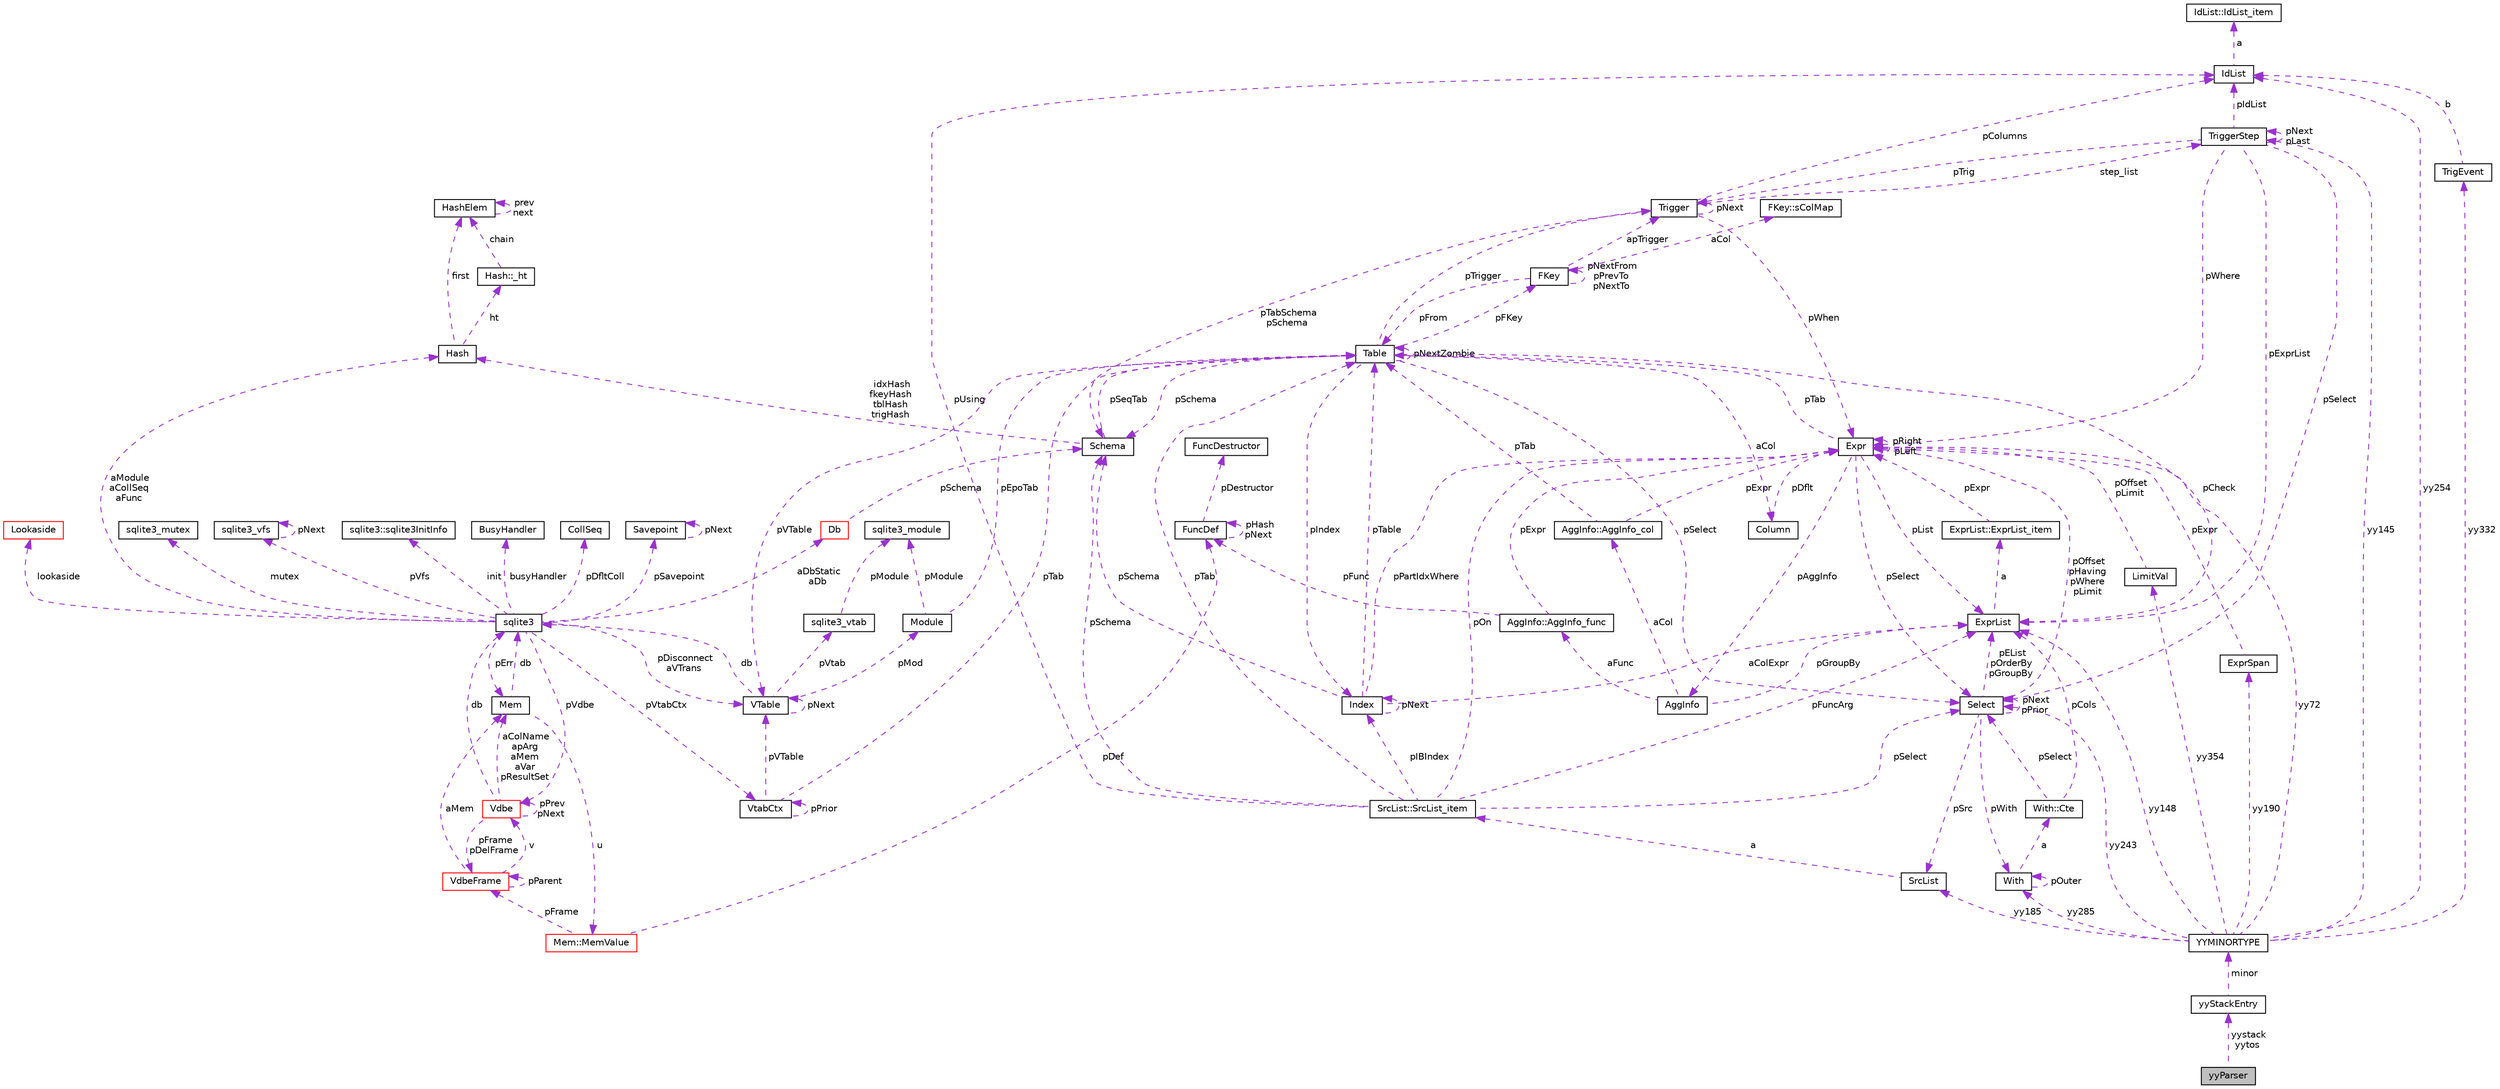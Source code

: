 digraph "yyParser"
{
  edge [fontname="Helvetica",fontsize="10",labelfontname="Helvetica",labelfontsize="10"];
  node [fontname="Helvetica",fontsize="10",shape=record];
  Node1 [label="yyParser",height=0.2,width=0.4,color="black", fillcolor="grey75", style="filled", fontcolor="black"];
  Node2 -> Node1 [dir="back",color="darkorchid3",fontsize="10",style="dashed",label=" yystack\nyytos" ,fontname="Helvetica"];
  Node2 [label="yyStackEntry",height=0.2,width=0.4,color="black", fillcolor="white", style="filled",URL="$structyyStackEntry.html"];
  Node3 -> Node2 [dir="back",color="darkorchid3",fontsize="10",style="dashed",label=" minor" ,fontname="Helvetica"];
  Node3 [label="YYMINORTYPE",height=0.2,width=0.4,color="black", fillcolor="white", style="filled",URL="$unionYYMINORTYPE.html"];
  Node4 -> Node3 [dir="back",color="darkorchid3",fontsize="10",style="dashed",label=" yy145" ,fontname="Helvetica"];
  Node4 [label="TriggerStep",height=0.2,width=0.4,color="black", fillcolor="white", style="filled",URL="$structTriggerStep.html"];
  Node4 -> Node4 [dir="back",color="darkorchid3",fontsize="10",style="dashed",label=" pNext\npLast" ,fontname="Helvetica"];
  Node5 -> Node4 [dir="back",color="darkorchid3",fontsize="10",style="dashed",label=" pWhere" ,fontname="Helvetica"];
  Node5 [label="Expr",height=0.2,width=0.4,color="black", fillcolor="white", style="filled",URL="$structExpr.html"];
  Node6 -> Node5 [dir="back",color="darkorchid3",fontsize="10",style="dashed",label=" pAggInfo" ,fontname="Helvetica"];
  Node6 [label="AggInfo",height=0.2,width=0.4,color="black", fillcolor="white", style="filled",URL="$structAggInfo.html"];
  Node7 -> Node6 [dir="back",color="darkorchid3",fontsize="10",style="dashed",label=" aCol" ,fontname="Helvetica"];
  Node7 [label="AggInfo::AggInfo_col",height=0.2,width=0.4,color="black", fillcolor="white", style="filled",URL="$structAggInfo_1_1AggInfo__col.html"];
  Node5 -> Node7 [dir="back",color="darkorchid3",fontsize="10",style="dashed",label=" pExpr" ,fontname="Helvetica"];
  Node8 -> Node7 [dir="back",color="darkorchid3",fontsize="10",style="dashed",label=" pTab" ,fontname="Helvetica"];
  Node8 [label="Table",height=0.2,width=0.4,color="black", fillcolor="white", style="filled",URL="$structTable.html"];
  Node9 -> Node8 [dir="back",color="darkorchid3",fontsize="10",style="dashed",label=" pSchema" ,fontname="Helvetica"];
  Node9 [label="Schema",height=0.2,width=0.4,color="black", fillcolor="white", style="filled",URL="$structSchema.html"];
  Node8 -> Node9 [dir="back",color="darkorchid3",fontsize="10",style="dashed",label=" pSeqTab" ,fontname="Helvetica"];
  Node10 -> Node9 [dir="back",color="darkorchid3",fontsize="10",style="dashed",label=" idxHash\nfkeyHash\ntblHash\ntrigHash" ,fontname="Helvetica"];
  Node10 [label="Hash",height=0.2,width=0.4,color="black", fillcolor="white", style="filled",URL="$structHash.html"];
  Node11 -> Node10 [dir="back",color="darkorchid3",fontsize="10",style="dashed",label=" ht" ,fontname="Helvetica"];
  Node11 [label="Hash::_ht",height=0.2,width=0.4,color="black", fillcolor="white", style="filled",URL="$structHash_1_1__ht.html"];
  Node12 -> Node11 [dir="back",color="darkorchid3",fontsize="10",style="dashed",label=" chain" ,fontname="Helvetica"];
  Node12 [label="HashElem",height=0.2,width=0.4,color="black", fillcolor="white", style="filled",URL="$structHashElem.html"];
  Node12 -> Node12 [dir="back",color="darkorchid3",fontsize="10",style="dashed",label=" prev\nnext" ,fontname="Helvetica"];
  Node12 -> Node10 [dir="back",color="darkorchid3",fontsize="10",style="dashed",label=" first" ,fontname="Helvetica"];
  Node13 -> Node8 [dir="back",color="darkorchid3",fontsize="10",style="dashed",label=" aCol" ,fontname="Helvetica"];
  Node13 [label="Column",height=0.2,width=0.4,color="black", fillcolor="white", style="filled",URL="$structColumn.html"];
  Node5 -> Node13 [dir="back",color="darkorchid3",fontsize="10",style="dashed",label=" pDflt" ,fontname="Helvetica"];
  Node14 -> Node8 [dir="back",color="darkorchid3",fontsize="10",style="dashed",label=" pFKey" ,fontname="Helvetica"];
  Node14 [label="FKey",height=0.2,width=0.4,color="black", fillcolor="white", style="filled",URL="$structFKey.html"];
  Node15 -> Node14 [dir="back",color="darkorchid3",fontsize="10",style="dashed",label=" aCol" ,fontname="Helvetica"];
  Node15 [label="FKey::sColMap",height=0.2,width=0.4,color="black", fillcolor="white", style="filled",URL="$structFKey_1_1sColMap.html"];
  Node14 -> Node14 [dir="back",color="darkorchid3",fontsize="10",style="dashed",label=" pNextFrom\npPrevTo\npNextTo" ,fontname="Helvetica"];
  Node8 -> Node14 [dir="back",color="darkorchid3",fontsize="10",style="dashed",label=" pFrom" ,fontname="Helvetica"];
  Node16 -> Node14 [dir="back",color="darkorchid3",fontsize="10",style="dashed",label=" apTrigger" ,fontname="Helvetica"];
  Node16 [label="Trigger",height=0.2,width=0.4,color="black", fillcolor="white", style="filled",URL="$structTrigger.html"];
  Node4 -> Node16 [dir="back",color="darkorchid3",fontsize="10",style="dashed",label=" step_list" ,fontname="Helvetica"];
  Node9 -> Node16 [dir="back",color="darkorchid3",fontsize="10",style="dashed",label=" pTabSchema\npSchema" ,fontname="Helvetica"];
  Node5 -> Node16 [dir="back",color="darkorchid3",fontsize="10",style="dashed",label=" pWhen" ,fontname="Helvetica"];
  Node17 -> Node16 [dir="back",color="darkorchid3",fontsize="10",style="dashed",label=" pColumns" ,fontname="Helvetica"];
  Node17 [label="IdList",height=0.2,width=0.4,color="black", fillcolor="white", style="filled",URL="$structIdList.html"];
  Node18 -> Node17 [dir="back",color="darkorchid3",fontsize="10",style="dashed",label=" a" ,fontname="Helvetica"];
  Node18 [label="IdList::IdList_item",height=0.2,width=0.4,color="black", fillcolor="white", style="filled",URL="$structIdList_1_1IdList__item.html"];
  Node16 -> Node16 [dir="back",color="darkorchid3",fontsize="10",style="dashed",label=" pNext" ,fontname="Helvetica"];
  Node19 -> Node8 [dir="back",color="darkorchid3",fontsize="10",style="dashed",label=" pVTable" ,fontname="Helvetica"];
  Node19 [label="VTable",height=0.2,width=0.4,color="black", fillcolor="white", style="filled",URL="$structVTable.html"];
  Node20 -> Node19 [dir="back",color="darkorchid3",fontsize="10",style="dashed",label=" db" ,fontname="Helvetica"];
  Node20 [label="sqlite3",height=0.2,width=0.4,color="black", fillcolor="white", style="filled",URL="$structsqlite3.html"];
  Node21 -> Node20 [dir="back",color="darkorchid3",fontsize="10",style="dashed",label=" pErr" ,fontname="Helvetica"];
  Node21 [label="Mem",height=0.2,width=0.4,color="black", fillcolor="white", style="filled",URL="$structMem.html"];
  Node22 -> Node21 [dir="back",color="darkorchid3",fontsize="10",style="dashed",label=" u" ,fontname="Helvetica"];
  Node22 [label="Mem::MemValue",height=0.2,width=0.4,color="red", fillcolor="white", style="filled",URL="$unionMem_1_1MemValue.html"];
  Node23 -> Node22 [dir="back",color="darkorchid3",fontsize="10",style="dashed",label=" pFrame" ,fontname="Helvetica"];
  Node23 [label="VdbeFrame",height=0.2,width=0.4,color="red", fillcolor="white", style="filled",URL="$structVdbeFrame.html"];
  Node21 -> Node23 [dir="back",color="darkorchid3",fontsize="10",style="dashed",label=" aMem" ,fontname="Helvetica"];
  Node24 -> Node23 [dir="back",color="darkorchid3",fontsize="10",style="dashed",label=" v" ,fontname="Helvetica"];
  Node24 [label="Vdbe",height=0.2,width=0.4,color="red", fillcolor="white", style="filled",URL="$structVdbe.html"];
  Node21 -> Node24 [dir="back",color="darkorchid3",fontsize="10",style="dashed",label=" aColName\napArg\naMem\naVar\npResultSet" ,fontname="Helvetica"];
  Node24 -> Node24 [dir="back",color="darkorchid3",fontsize="10",style="dashed",label=" pPrev\npNext" ,fontname="Helvetica"];
  Node20 -> Node24 [dir="back",color="darkorchid3",fontsize="10",style="dashed",label=" db" ,fontname="Helvetica"];
  Node23 -> Node24 [dir="back",color="darkorchid3",fontsize="10",style="dashed",label=" pFrame\npDelFrame" ,fontname="Helvetica"];
  Node23 -> Node23 [dir="back",color="darkorchid3",fontsize="10",style="dashed",label=" pParent" ,fontname="Helvetica"];
  Node25 -> Node22 [dir="back",color="darkorchid3",fontsize="10",style="dashed",label=" pDef" ,fontname="Helvetica"];
  Node25 [label="FuncDef",height=0.2,width=0.4,color="black", fillcolor="white", style="filled",URL="$structFuncDef.html"];
  Node26 -> Node25 [dir="back",color="darkorchid3",fontsize="10",style="dashed",label=" pDestructor" ,fontname="Helvetica"];
  Node26 [label="FuncDestructor",height=0.2,width=0.4,color="black", fillcolor="white", style="filled",URL="$structFuncDestructor.html"];
  Node25 -> Node25 [dir="back",color="darkorchid3",fontsize="10",style="dashed",label=" pHash\npNext" ,fontname="Helvetica"];
  Node20 -> Node21 [dir="back",color="darkorchid3",fontsize="10",style="dashed",label=" db" ,fontname="Helvetica"];
  Node24 -> Node20 [dir="back",color="darkorchid3",fontsize="10",style="dashed",label=" pVdbe" ,fontname="Helvetica"];
  Node27 -> Node20 [dir="back",color="darkorchid3",fontsize="10",style="dashed",label=" pSavepoint" ,fontname="Helvetica"];
  Node27 [label="Savepoint",height=0.2,width=0.4,color="black", fillcolor="white", style="filled",URL="$structSavepoint.html"];
  Node27 -> Node27 [dir="back",color="darkorchid3",fontsize="10",style="dashed",label=" pNext" ,fontname="Helvetica"];
  Node28 -> Node20 [dir="back",color="darkorchid3",fontsize="10",style="dashed",label=" lookaside" ,fontname="Helvetica"];
  Node28 [label="Lookaside",height=0.2,width=0.4,color="red", fillcolor="white", style="filled",URL="$structLookaside.html"];
  Node29 -> Node20 [dir="back",color="darkorchid3",fontsize="10",style="dashed",label=" mutex" ,fontname="Helvetica"];
  Node29 [label="sqlite3_mutex",height=0.2,width=0.4,color="black", fillcolor="white", style="filled",URL="$structsqlite3__mutex.html"];
  Node30 -> Node20 [dir="back",color="darkorchid3",fontsize="10",style="dashed",label=" pVfs" ,fontname="Helvetica"];
  Node30 [label="sqlite3_vfs",height=0.2,width=0.4,color="black", fillcolor="white", style="filled",URL="$structsqlite3__vfs.html"];
  Node30 -> Node30 [dir="back",color="darkorchid3",fontsize="10",style="dashed",label=" pNext" ,fontname="Helvetica"];
  Node31 -> Node20 [dir="back",color="darkorchid3",fontsize="10",style="dashed",label=" init" ,fontname="Helvetica"];
  Node31 [label="sqlite3::sqlite3InitInfo",height=0.2,width=0.4,color="black", fillcolor="white", style="filled",URL="$structsqlite3_1_1sqlite3InitInfo.html"];
  Node32 -> Node20 [dir="back",color="darkorchid3",fontsize="10",style="dashed",label=" busyHandler" ,fontname="Helvetica"];
  Node32 [label="BusyHandler",height=0.2,width=0.4,color="black", fillcolor="white", style="filled",URL="$structBusyHandler.html"];
  Node33 -> Node20 [dir="back",color="darkorchid3",fontsize="10",style="dashed",label=" pVtabCtx" ,fontname="Helvetica"];
  Node33 [label="VtabCtx",height=0.2,width=0.4,color="black", fillcolor="white", style="filled",URL="$structVtabCtx.html"];
  Node33 -> Node33 [dir="back",color="darkorchid3",fontsize="10",style="dashed",label=" pPrior" ,fontname="Helvetica"];
  Node19 -> Node33 [dir="back",color="darkorchid3",fontsize="10",style="dashed",label=" pVTable" ,fontname="Helvetica"];
  Node8 -> Node33 [dir="back",color="darkorchid3",fontsize="10",style="dashed",label=" pTab" ,fontname="Helvetica"];
  Node34 -> Node20 [dir="back",color="darkorchid3",fontsize="10",style="dashed",label=" pDfltColl" ,fontname="Helvetica"];
  Node34 [label="CollSeq",height=0.2,width=0.4,color="black", fillcolor="white", style="filled",URL="$structCollSeq.html"];
  Node19 -> Node20 [dir="back",color="darkorchid3",fontsize="10",style="dashed",label=" pDisconnect\naVTrans" ,fontname="Helvetica"];
  Node35 -> Node20 [dir="back",color="darkorchid3",fontsize="10",style="dashed",label=" aDbStatic\naDb" ,fontname="Helvetica"];
  Node35 [label="Db",height=0.2,width=0.4,color="red", fillcolor="white", style="filled",URL="$structDb.html"];
  Node9 -> Node35 [dir="back",color="darkorchid3",fontsize="10",style="dashed",label=" pSchema" ,fontname="Helvetica"];
  Node10 -> Node20 [dir="back",color="darkorchid3",fontsize="10",style="dashed",label=" aModule\naCollSeq\naFunc" ,fontname="Helvetica"];
  Node19 -> Node19 [dir="back",color="darkorchid3",fontsize="10",style="dashed",label=" pNext" ,fontname="Helvetica"];
  Node36 -> Node19 [dir="back",color="darkorchid3",fontsize="10",style="dashed",label=" pMod" ,fontname="Helvetica"];
  Node36 [label="Module",height=0.2,width=0.4,color="black", fillcolor="white", style="filled",URL="$structModule.html"];
  Node37 -> Node36 [dir="back",color="darkorchid3",fontsize="10",style="dashed",label=" pModule" ,fontname="Helvetica"];
  Node37 [label="sqlite3_module",height=0.2,width=0.4,color="black", fillcolor="white", style="filled",URL="$structsqlite3__module.html"];
  Node8 -> Node36 [dir="back",color="darkorchid3",fontsize="10",style="dashed",label=" pEpoTab" ,fontname="Helvetica"];
  Node38 -> Node19 [dir="back",color="darkorchid3",fontsize="10",style="dashed",label=" pVtab" ,fontname="Helvetica"];
  Node38 [label="sqlite3_vtab",height=0.2,width=0.4,color="black", fillcolor="white", style="filled",URL="$structsqlite3__vtab.html"];
  Node37 -> Node38 [dir="back",color="darkorchid3",fontsize="10",style="dashed",label=" pModule" ,fontname="Helvetica"];
  Node8 -> Node8 [dir="back",color="darkorchid3",fontsize="10",style="dashed",label=" pNextZombie" ,fontname="Helvetica"];
  Node16 -> Node8 [dir="back",color="darkorchid3",fontsize="10",style="dashed",label=" pTrigger" ,fontname="Helvetica"];
  Node39 -> Node8 [dir="back",color="darkorchid3",fontsize="10",style="dashed",label=" pSelect" ,fontname="Helvetica"];
  Node39 [label="Select",height=0.2,width=0.4,color="black", fillcolor="white", style="filled",URL="$structSelect.html"];
  Node5 -> Node39 [dir="back",color="darkorchid3",fontsize="10",style="dashed",label=" pOffset\npHaving\npWhere\npLimit" ,fontname="Helvetica"];
  Node40 -> Node39 [dir="back",color="darkorchid3",fontsize="10",style="dashed",label=" pWith" ,fontname="Helvetica"];
  Node40 [label="With",height=0.2,width=0.4,color="black", fillcolor="white", style="filled",URL="$structWith.html"];
  Node41 -> Node40 [dir="back",color="darkorchid3",fontsize="10",style="dashed",label=" a" ,fontname="Helvetica"];
  Node41 [label="With::Cte",height=0.2,width=0.4,color="black", fillcolor="white", style="filled",URL="$structWith_1_1Cte.html"];
  Node39 -> Node41 [dir="back",color="darkorchid3",fontsize="10",style="dashed",label=" pSelect" ,fontname="Helvetica"];
  Node42 -> Node41 [dir="back",color="darkorchid3",fontsize="10",style="dashed",label=" pCols" ,fontname="Helvetica"];
  Node42 [label="ExprList",height=0.2,width=0.4,color="black", fillcolor="white", style="filled",URL="$structExprList.html"];
  Node43 -> Node42 [dir="back",color="darkorchid3",fontsize="10",style="dashed",label=" a" ,fontname="Helvetica"];
  Node43 [label="ExprList::ExprList_item",height=0.2,width=0.4,color="black", fillcolor="white", style="filled",URL="$structExprList_1_1ExprList__item.html"];
  Node5 -> Node43 [dir="back",color="darkorchid3",fontsize="10",style="dashed",label=" pExpr" ,fontname="Helvetica"];
  Node40 -> Node40 [dir="back",color="darkorchid3",fontsize="10",style="dashed",label=" pOuter" ,fontname="Helvetica"];
  Node39 -> Node39 [dir="back",color="darkorchid3",fontsize="10",style="dashed",label=" pNext\npPrior" ,fontname="Helvetica"];
  Node44 -> Node39 [dir="back",color="darkorchid3",fontsize="10",style="dashed",label=" pSrc" ,fontname="Helvetica"];
  Node44 [label="SrcList",height=0.2,width=0.4,color="black", fillcolor="white", style="filled",URL="$structSrcList.html"];
  Node45 -> Node44 [dir="back",color="darkorchid3",fontsize="10",style="dashed",label=" a" ,fontname="Helvetica"];
  Node45 [label="SrcList::SrcList_item",height=0.2,width=0.4,color="black", fillcolor="white", style="filled",URL="$structSrcList_1_1SrcList__item.html"];
  Node9 -> Node45 [dir="back",color="darkorchid3",fontsize="10",style="dashed",label=" pSchema" ,fontname="Helvetica"];
  Node5 -> Node45 [dir="back",color="darkorchid3",fontsize="10",style="dashed",label=" pOn" ,fontname="Helvetica"];
  Node17 -> Node45 [dir="back",color="darkorchid3",fontsize="10",style="dashed",label=" pUsing" ,fontname="Helvetica"];
  Node8 -> Node45 [dir="back",color="darkorchid3",fontsize="10",style="dashed",label=" pTab" ,fontname="Helvetica"];
  Node39 -> Node45 [dir="back",color="darkorchid3",fontsize="10",style="dashed",label=" pSelect" ,fontname="Helvetica"];
  Node46 -> Node45 [dir="back",color="darkorchid3",fontsize="10",style="dashed",label=" pIBIndex" ,fontname="Helvetica"];
  Node46 [label="Index",height=0.2,width=0.4,color="black", fillcolor="white", style="filled",URL="$structIndex.html"];
  Node9 -> Node46 [dir="back",color="darkorchid3",fontsize="10",style="dashed",label=" pSchema" ,fontname="Helvetica"];
  Node5 -> Node46 [dir="back",color="darkorchid3",fontsize="10",style="dashed",label=" pPartIdxWhere" ,fontname="Helvetica"];
  Node8 -> Node46 [dir="back",color="darkorchid3",fontsize="10",style="dashed",label=" pTable" ,fontname="Helvetica"];
  Node42 -> Node46 [dir="back",color="darkorchid3",fontsize="10",style="dashed",label=" aColExpr" ,fontname="Helvetica"];
  Node46 -> Node46 [dir="back",color="darkorchid3",fontsize="10",style="dashed",label=" pNext" ,fontname="Helvetica"];
  Node42 -> Node45 [dir="back",color="darkorchid3",fontsize="10",style="dashed",label=" pFuncArg" ,fontname="Helvetica"];
  Node42 -> Node39 [dir="back",color="darkorchid3",fontsize="10",style="dashed",label=" pEList\npOrderBy\npGroupBy" ,fontname="Helvetica"];
  Node42 -> Node8 [dir="back",color="darkorchid3",fontsize="10",style="dashed",label=" pCheck" ,fontname="Helvetica"];
  Node46 -> Node8 [dir="back",color="darkorchid3",fontsize="10",style="dashed",label=" pIndex" ,fontname="Helvetica"];
  Node47 -> Node6 [dir="back",color="darkorchid3",fontsize="10",style="dashed",label=" aFunc" ,fontname="Helvetica"];
  Node47 [label="AggInfo::AggInfo_func",height=0.2,width=0.4,color="black", fillcolor="white", style="filled",URL="$structAggInfo_1_1AggInfo__func.html"];
  Node5 -> Node47 [dir="back",color="darkorchid3",fontsize="10",style="dashed",label=" pExpr" ,fontname="Helvetica"];
  Node25 -> Node47 [dir="back",color="darkorchid3",fontsize="10",style="dashed",label=" pFunc" ,fontname="Helvetica"];
  Node42 -> Node6 [dir="back",color="darkorchid3",fontsize="10",style="dashed",label=" pGroupBy" ,fontname="Helvetica"];
  Node5 -> Node5 [dir="back",color="darkorchid3",fontsize="10",style="dashed",label=" pRight\npLeft" ,fontname="Helvetica"];
  Node8 -> Node5 [dir="back",color="darkorchid3",fontsize="10",style="dashed",label=" pTab" ,fontname="Helvetica"];
  Node39 -> Node5 [dir="back",color="darkorchid3",fontsize="10",style="dashed",label=" pSelect" ,fontname="Helvetica"];
  Node42 -> Node5 [dir="back",color="darkorchid3",fontsize="10",style="dashed",label=" pList" ,fontname="Helvetica"];
  Node17 -> Node4 [dir="back",color="darkorchid3",fontsize="10",style="dashed",label=" pIdList" ,fontname="Helvetica"];
  Node39 -> Node4 [dir="back",color="darkorchid3",fontsize="10",style="dashed",label=" pSelect" ,fontname="Helvetica"];
  Node16 -> Node4 [dir="back",color="darkorchid3",fontsize="10",style="dashed",label=" pTrig" ,fontname="Helvetica"];
  Node42 -> Node4 [dir="back",color="darkorchid3",fontsize="10",style="dashed",label=" pExprList" ,fontname="Helvetica"];
  Node5 -> Node3 [dir="back",color="darkorchid3",fontsize="10",style="dashed",label=" yy72" ,fontname="Helvetica"];
  Node48 -> Node3 [dir="back",color="darkorchid3",fontsize="10",style="dashed",label=" yy354" ,fontname="Helvetica"];
  Node48 [label="LimitVal",height=0.2,width=0.4,color="black", fillcolor="white", style="filled",URL="$structLimitVal.html"];
  Node5 -> Node48 [dir="back",color="darkorchid3",fontsize="10",style="dashed",label=" pOffset\npLimit" ,fontname="Helvetica"];
  Node40 -> Node3 [dir="back",color="darkorchid3",fontsize="10",style="dashed",label=" yy285" ,fontname="Helvetica"];
  Node17 -> Node3 [dir="back",color="darkorchid3",fontsize="10",style="dashed",label=" yy254" ,fontname="Helvetica"];
  Node49 -> Node3 [dir="back",color="darkorchid3",fontsize="10",style="dashed",label=" yy190" ,fontname="Helvetica"];
  Node49 [label="ExprSpan",height=0.2,width=0.4,color="black", fillcolor="white", style="filled",URL="$structExprSpan.html"];
  Node5 -> Node49 [dir="back",color="darkorchid3",fontsize="10",style="dashed",label=" pExpr" ,fontname="Helvetica"];
  Node39 -> Node3 [dir="back",color="darkorchid3",fontsize="10",style="dashed",label=" yy243" ,fontname="Helvetica"];
  Node44 -> Node3 [dir="back",color="darkorchid3",fontsize="10",style="dashed",label=" yy185" ,fontname="Helvetica"];
  Node42 -> Node3 [dir="back",color="darkorchid3",fontsize="10",style="dashed",label=" yy148" ,fontname="Helvetica"];
  Node50 -> Node3 [dir="back",color="darkorchid3",fontsize="10",style="dashed",label=" yy332" ,fontname="Helvetica"];
  Node50 [label="TrigEvent",height=0.2,width=0.4,color="black", fillcolor="white", style="filled",URL="$structTrigEvent.html"];
  Node17 -> Node50 [dir="back",color="darkorchid3",fontsize="10",style="dashed",label=" b" ,fontname="Helvetica"];
}
